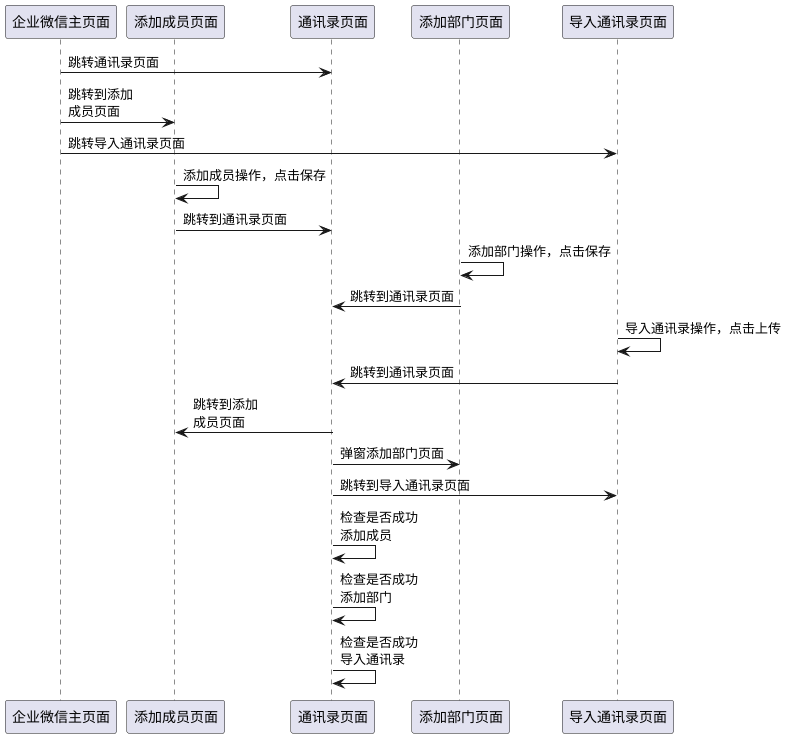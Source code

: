 @startuml

participant 企业微信主页面 as main
participant 添加成员页面 as add_member
participant 通讯录页面 as contact
participant 添加部门页面 as add_department
participant 导入通讯录页面 as import_contact

main -> contact: 跳转通讯录页面
main -> add_member: 跳转到添加\n成员页面
main -> import_contact: 跳转导入通讯录页面

add_member -> add_member: 添加成员操作，点击保存
add_member -> contact: 跳转到通讯录页面

add_department -> add_department: 添加部门操作，点击保存
add_department -> contact: 跳转到通讯录页面

import_contact -> import_contact:导入通讯录操作，点击上传
import_contact -> contact:跳转到通讯录页面

contact -> add_member: 跳转到添加\n成员页面
contact -> add_department: 弹窗添加部门页面
contact -> import_contact: 跳转到导入通讯录页面
contact -> contact: 检查是否成功\n添加成员
contact -> contact: 检查是否成功\n添加部门
contact -> contact: 检查是否成功\n导入通讯录
@enduml